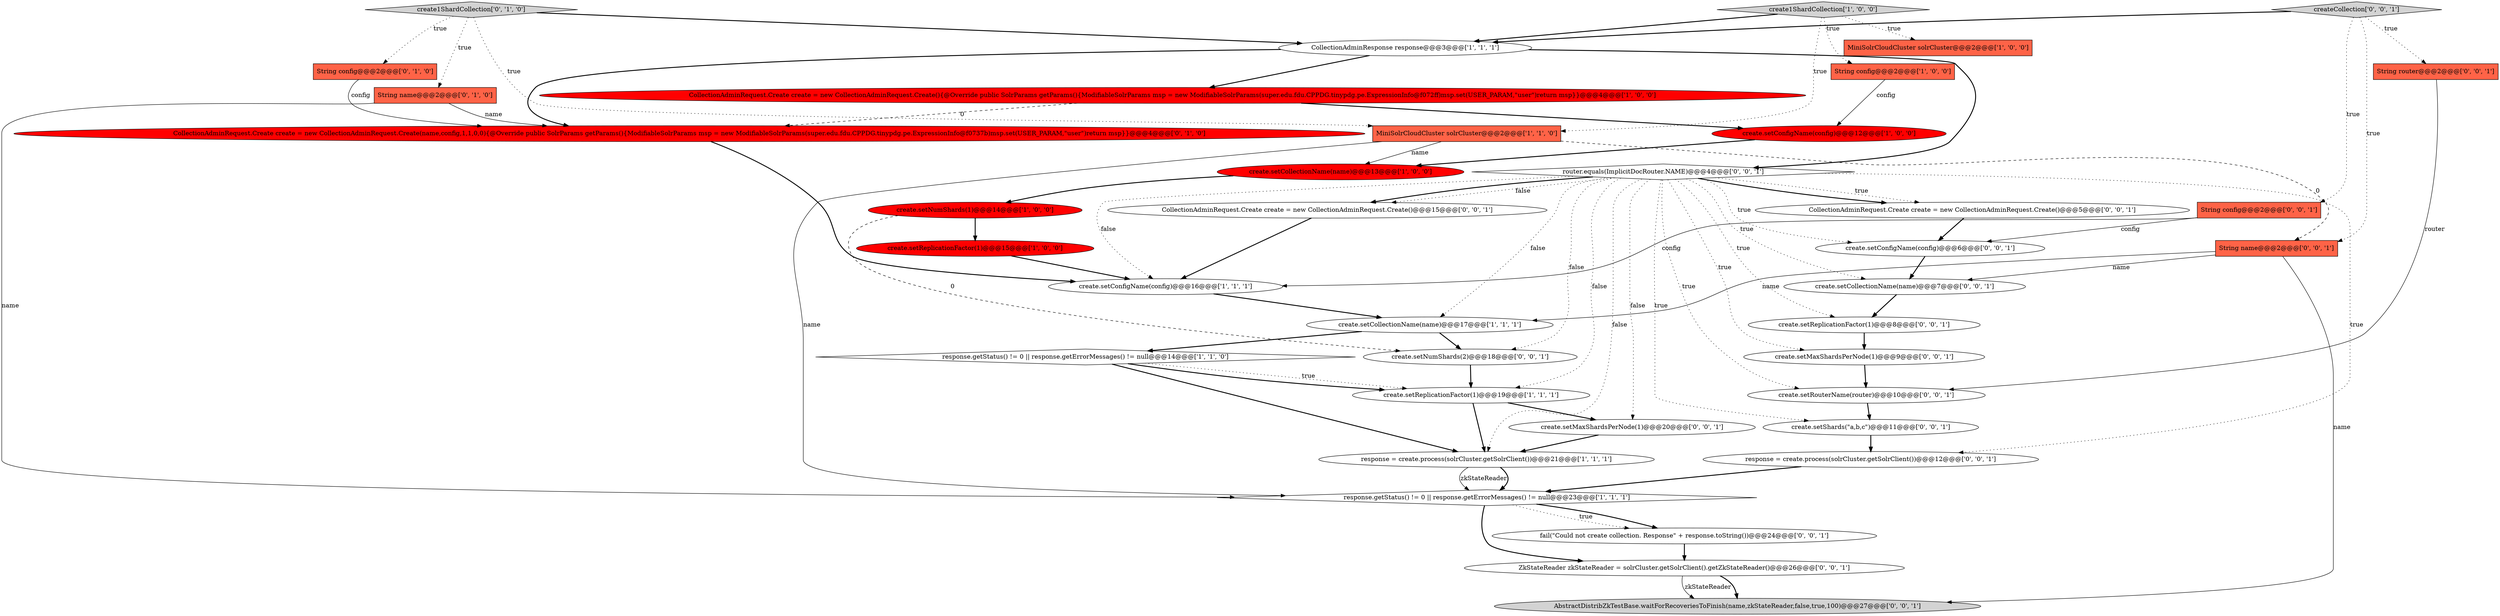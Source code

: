 digraph {
33 [style = filled, label = "create.setShards(\"a,b,c\")@@@11@@@['0', '0', '1']", fillcolor = white, shape = ellipse image = "AAA0AAABBB3BBB"];
34 [style = filled, label = "create.setConfigName(config)@@@6@@@['0', '0', '1']", fillcolor = white, shape = ellipse image = "AAA0AAABBB3BBB"];
3 [style = filled, label = "response = create.process(solrCluster.getSolrClient())@@@21@@@['1', '1', '1']", fillcolor = white, shape = ellipse image = "AAA0AAABBB1BBB"];
7 [style = filled, label = "create.setReplicationFactor(1)@@@19@@@['1', '1', '1']", fillcolor = white, shape = ellipse image = "AAA0AAABBB1BBB"];
38 [style = filled, label = "create.setCollectionName(name)@@@7@@@['0', '0', '1']", fillcolor = white, shape = ellipse image = "AAA0AAABBB3BBB"];
19 [style = filled, label = "CollectionAdminRequest.Create create = new CollectionAdminRequest.Create(name,config,1,1,0,0){@Override public SolrParams getParams(){ModifiableSolrParams msp = new ModifiableSolrParams(super.edu.fdu.CPPDG.tinypdg.pe.ExpressionInfo@f0737b)msp.set(USER_PARAM,\"user\")return msp}}@@@4@@@['0', '1', '0']", fillcolor = red, shape = ellipse image = "AAA1AAABBB2BBB"];
27 [style = filled, label = "create.setMaxShardsPerNode(1)@@@20@@@['0', '0', '1']", fillcolor = white, shape = ellipse image = "AAA0AAABBB3BBB"];
28 [style = filled, label = "String name@@@2@@@['0', '0', '1']", fillcolor = tomato, shape = box image = "AAA0AAABBB3BBB"];
24 [style = filled, label = "CollectionAdminRequest.Create create = new CollectionAdminRequest.Create()@@@15@@@['0', '0', '1']", fillcolor = white, shape = ellipse image = "AAA0AAABBB3BBB"];
15 [style = filled, label = "create.setNumShards(1)@@@14@@@['1', '0', '0']", fillcolor = red, shape = ellipse image = "AAA1AAABBB1BBB"];
30 [style = filled, label = "createCollection['0', '0', '1']", fillcolor = lightgray, shape = diamond image = "AAA0AAABBB3BBB"];
14 [style = filled, label = "create1ShardCollection['1', '0', '0']", fillcolor = lightgray, shape = diamond image = "AAA0AAABBB1BBB"];
31 [style = filled, label = "AbstractDistribZkTestBase.waitForRecoveriesToFinish(name,zkStateReader,false,true,100)@@@27@@@['0', '0', '1']", fillcolor = lightgray, shape = ellipse image = "AAA0AAABBB3BBB"];
26 [style = filled, label = "create.setMaxShardsPerNode(1)@@@9@@@['0', '0', '1']", fillcolor = white, shape = ellipse image = "AAA0AAABBB3BBB"];
4 [style = filled, label = "create.setReplicationFactor(1)@@@15@@@['1', '0', '0']", fillcolor = red, shape = ellipse image = "AAA1AAABBB1BBB"];
2 [style = filled, label = "CollectionAdminRequest.Create create = new CollectionAdminRequest.Create(){@Override public SolrParams getParams(){ModifiableSolrParams msp = new ModifiableSolrParams(super.edu.fdu.CPPDG.tinypdg.pe.ExpressionInfo@f072ff)msp.set(USER_PARAM,\"user\")return msp}}@@@4@@@['1', '0', '0']", fillcolor = red, shape = ellipse image = "AAA1AAABBB1BBB"];
11 [style = filled, label = "create.setConfigName(config)@@@12@@@['1', '0', '0']", fillcolor = red, shape = ellipse image = "AAA1AAABBB1BBB"];
0 [style = filled, label = "MiniSolrCloudCluster solrCluster@@@2@@@['1', '0', '0']", fillcolor = tomato, shape = box image = "AAA0AAABBB1BBB"];
8 [style = filled, label = "String config@@@2@@@['1', '0', '0']", fillcolor = tomato, shape = box image = "AAA0AAABBB1BBB"];
20 [style = filled, label = "CollectionAdminRequest.Create create = new CollectionAdminRequest.Create()@@@5@@@['0', '0', '1']", fillcolor = white, shape = ellipse image = "AAA0AAABBB3BBB"];
29 [style = filled, label = "router.equals(ImplicitDocRouter.NAME)@@@4@@@['0', '0', '1']", fillcolor = white, shape = diamond image = "AAA0AAABBB3BBB"];
13 [style = filled, label = "response.getStatus() != 0 || response.getErrorMessages() != null@@@23@@@['1', '1', '1']", fillcolor = white, shape = diamond image = "AAA0AAABBB1BBB"];
18 [style = filled, label = "create1ShardCollection['0', '1', '0']", fillcolor = lightgray, shape = diamond image = "AAA0AAABBB2BBB"];
21 [style = filled, label = "ZkStateReader zkStateReader = solrCluster.getSolrClient().getZkStateReader()@@@26@@@['0', '0', '1']", fillcolor = white, shape = ellipse image = "AAA0AAABBB3BBB"];
12 [style = filled, label = "CollectionAdminResponse response@@@3@@@['1', '1', '1']", fillcolor = white, shape = ellipse image = "AAA0AAABBB1BBB"];
6 [style = filled, label = "create.setConfigName(config)@@@16@@@['1', '1', '1']", fillcolor = white, shape = ellipse image = "AAA0AAABBB1BBB"];
5 [style = filled, label = "response.getStatus() != 0 || response.getErrorMessages() != null@@@14@@@['1', '1', '0']", fillcolor = white, shape = diamond image = "AAA0AAABBB1BBB"];
32 [style = filled, label = "create.setNumShards(2)@@@18@@@['0', '0', '1']", fillcolor = white, shape = ellipse image = "AAA0AAABBB3BBB"];
16 [style = filled, label = "String config@@@2@@@['0', '1', '0']", fillcolor = tomato, shape = box image = "AAA0AAABBB2BBB"];
17 [style = filled, label = "String name@@@2@@@['0', '1', '0']", fillcolor = tomato, shape = box image = "AAA0AAABBB2BBB"];
37 [style = filled, label = "fail(\"Could not create collection. Response\" + response.toString())@@@24@@@['0', '0', '1']", fillcolor = white, shape = ellipse image = "AAA0AAABBB3BBB"];
25 [style = filled, label = "String router@@@2@@@['0', '0', '1']", fillcolor = tomato, shape = box image = "AAA0AAABBB3BBB"];
35 [style = filled, label = "create.setRouterName(router)@@@10@@@['0', '0', '1']", fillcolor = white, shape = ellipse image = "AAA0AAABBB3BBB"];
22 [style = filled, label = "String config@@@2@@@['0', '0', '1']", fillcolor = tomato, shape = box image = "AAA0AAABBB3BBB"];
23 [style = filled, label = "response = create.process(solrCluster.getSolrClient())@@@12@@@['0', '0', '1']", fillcolor = white, shape = ellipse image = "AAA0AAABBB3BBB"];
36 [style = filled, label = "create.setReplicationFactor(1)@@@8@@@['0', '0', '1']", fillcolor = white, shape = ellipse image = "AAA0AAABBB3BBB"];
10 [style = filled, label = "MiniSolrCloudCluster solrCluster@@@2@@@['1', '1', '0']", fillcolor = tomato, shape = box image = "AAA0AAABBB1BBB"];
1 [style = filled, label = "create.setCollectionName(name)@@@13@@@['1', '0', '0']", fillcolor = red, shape = ellipse image = "AAA1AAABBB1BBB"];
9 [style = filled, label = "create.setCollectionName(name)@@@17@@@['1', '1', '1']", fillcolor = white, shape = ellipse image = "AAA0AAABBB1BBB"];
5->3 [style = bold, label=""];
17->13 [style = solid, label="name"];
2->19 [style = dashed, label="0"];
10->13 [style = solid, label="name"];
14->0 [style = dotted, label="true"];
18->16 [style = dotted, label="true"];
11->1 [style = bold, label=""];
4->6 [style = bold, label=""];
29->34 [style = dotted, label="true"];
20->34 [style = bold, label=""];
1->15 [style = bold, label=""];
9->32 [style = bold, label=""];
27->3 [style = bold, label=""];
35->33 [style = bold, label=""];
37->21 [style = bold, label=""];
18->12 [style = bold, label=""];
17->19 [style = solid, label="name"];
10->28 [style = dashed, label="0"];
15->32 [style = dashed, label="0"];
38->36 [style = bold, label=""];
29->38 [style = dotted, label="true"];
32->7 [style = bold, label=""];
29->23 [style = dotted, label="true"];
22->34 [style = solid, label="config"];
36->26 [style = bold, label=""];
29->24 [style = dotted, label="false"];
10->1 [style = solid, label="name"];
3->13 [style = solid, label="zkStateReader"];
19->6 [style = bold, label=""];
29->26 [style = dotted, label="true"];
29->20 [style = dotted, label="true"];
29->3 [style = dotted, label="false"];
14->10 [style = dotted, label="true"];
7->3 [style = bold, label=""];
33->23 [style = bold, label=""];
29->7 [style = dotted, label="false"];
18->10 [style = dotted, label="true"];
21->31 [style = solid, label="zkStateReader"];
28->38 [style = solid, label="name"];
29->20 [style = bold, label=""];
12->2 [style = bold, label=""];
13->37 [style = bold, label=""];
25->35 [style = solid, label="router"];
30->12 [style = bold, label=""];
28->31 [style = solid, label="name"];
12->29 [style = bold, label=""];
21->31 [style = bold, label=""];
29->9 [style = dotted, label="false"];
30->25 [style = dotted, label="true"];
28->9 [style = solid, label="name"];
23->13 [style = bold, label=""];
5->7 [style = dotted, label="true"];
16->19 [style = solid, label="config"];
29->32 [style = dotted, label="false"];
14->12 [style = bold, label=""];
29->27 [style = dotted, label="false"];
26->35 [style = bold, label=""];
15->4 [style = bold, label=""];
14->8 [style = dotted, label="true"];
7->27 [style = bold, label=""];
22->6 [style = solid, label="config"];
9->5 [style = bold, label=""];
3->13 [style = bold, label=""];
5->7 [style = bold, label=""];
13->37 [style = dotted, label="true"];
29->33 [style = dotted, label="true"];
18->17 [style = dotted, label="true"];
34->38 [style = bold, label=""];
6->9 [style = bold, label=""];
12->19 [style = bold, label=""];
30->28 [style = dotted, label="true"];
29->24 [style = bold, label=""];
24->6 [style = bold, label=""];
13->21 [style = bold, label=""];
30->22 [style = dotted, label="true"];
8->11 [style = solid, label="config"];
2->11 [style = bold, label=""];
29->36 [style = dotted, label="true"];
29->35 [style = dotted, label="true"];
29->6 [style = dotted, label="false"];
}

